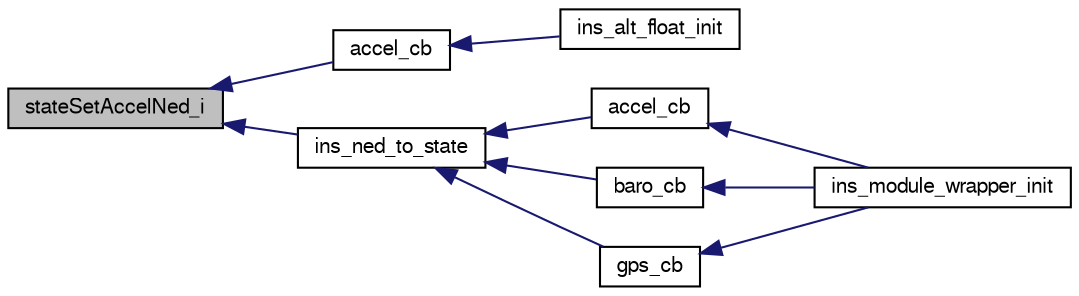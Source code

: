 digraph "stateSetAccelNed_i"
{
  edge [fontname="FreeSans",fontsize="10",labelfontname="FreeSans",labelfontsize="10"];
  node [fontname="FreeSans",fontsize="10",shape=record];
  rankdir="LR";
  Node1 [label="stateSetAccelNed_i",height=0.2,width=0.4,color="black", fillcolor="grey75", style="filled", fontcolor="black"];
  Node1 -> Node2 [dir="back",color="midnightblue",fontsize="10",style="solid",fontname="FreeSans"];
  Node2 [label="accel_cb",height=0.2,width=0.4,color="black", fillcolor="white", style="filled",URL="$ins__alt__float_8c.html#aacd6b1869f263f90a6f1fbe777a87793"];
  Node2 -> Node3 [dir="back",color="midnightblue",fontsize="10",style="solid",fontname="FreeSans"];
  Node3 [label="ins_alt_float_init",height=0.2,width=0.4,color="black", fillcolor="white", style="filled",URL="$ins__alt__float_8h.html#addae4691b18806ce2db90c10ef8d7274"];
  Node1 -> Node4 [dir="back",color="midnightblue",fontsize="10",style="solid",fontname="FreeSans"];
  Node4 [label="ins_ned_to_state",height=0.2,width=0.4,color="black", fillcolor="white", style="filled",URL="$ins__skeleton_8c.html#a906e42c3bdc95d6fa78d129fbf20719e",tooltip="copy position and speed to state interface "];
  Node4 -> Node5 [dir="back",color="midnightblue",fontsize="10",style="solid",fontname="FreeSans"];
  Node5 [label="accel_cb",height=0.2,width=0.4,color="black", fillcolor="white", style="filled",URL="$ins__skeleton_8c.html#aacd6b1869f263f90a6f1fbe777a87793"];
  Node5 -> Node6 [dir="back",color="midnightblue",fontsize="10",style="solid",fontname="FreeSans"];
  Node6 [label="ins_module_wrapper_init",height=0.2,width=0.4,color="black", fillcolor="white", style="filled",URL="$ins__skeleton_8h.html#a36545e3f7b1233bb331ff0952d01a9bc"];
  Node4 -> Node7 [dir="back",color="midnightblue",fontsize="10",style="solid",fontname="FreeSans"];
  Node7 [label="baro_cb",height=0.2,width=0.4,color="black", fillcolor="white", style="filled",URL="$ins__skeleton_8c.html#a92209191a3ecc53fc4adaafd0fe82933"];
  Node7 -> Node6 [dir="back",color="midnightblue",fontsize="10",style="solid",fontname="FreeSans"];
  Node4 -> Node8 [dir="back",color="midnightblue",fontsize="10",style="solid",fontname="FreeSans"];
  Node8 [label="gps_cb",height=0.2,width=0.4,color="black", fillcolor="white", style="filled",URL="$ins__skeleton_8c.html#a1c1656ce80fe1f1ad49fea691164dbf8"];
  Node8 -> Node6 [dir="back",color="midnightblue",fontsize="10",style="solid",fontname="FreeSans"];
}
